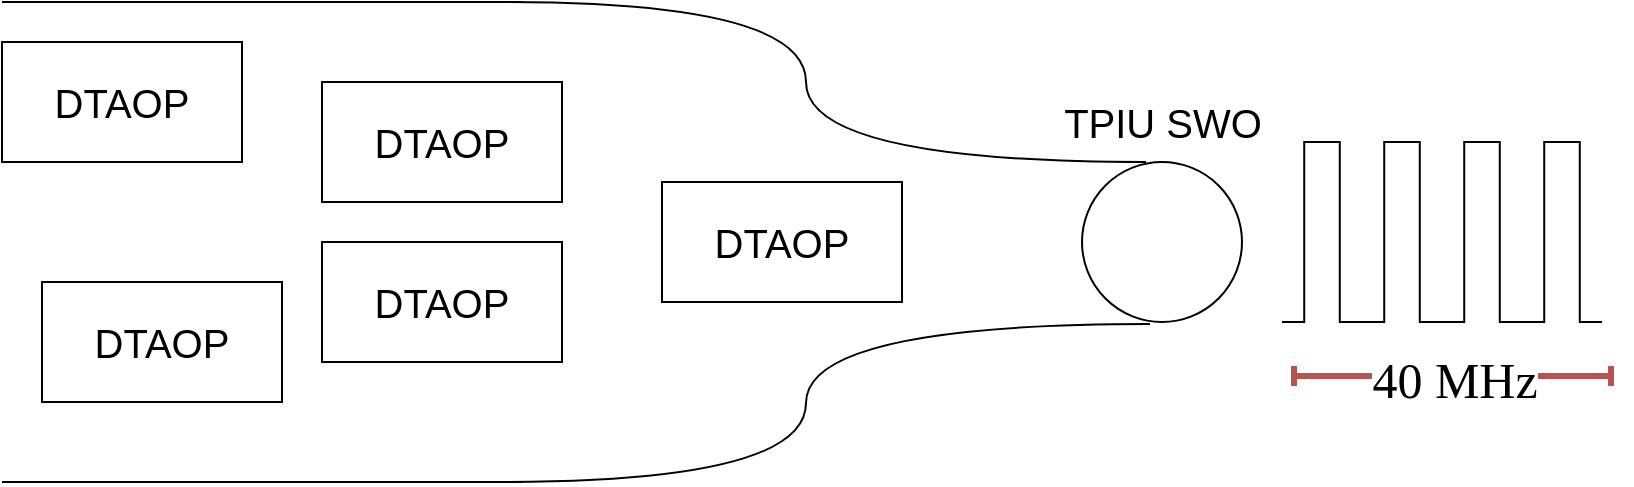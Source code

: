 <mxfile>
    <diagram id="q2DVhdif-uAZCMf11Qek" name="Page-1">
        <mxGraphModel dx="2059" dy="598" grid="1" gridSize="10" guides="1" tooltips="1" connect="1" arrows="1" fold="1" page="1" pageScale="1" pageWidth="827" pageHeight="1169" math="0" shadow="0">
            <root>
                <mxCell id="0"/>
                <mxCell id="1" parent="0"/>
                <mxCell id="2" value="" style="endArrow=none;html=1;edgeStyle=orthogonalEdgeStyle;curved=1;" parent="1" edge="1">
                    <mxGeometry width="50" height="50" relative="1" as="geometry">
                        <mxPoint x="242" y="200" as="sourcePoint"/>
                        <mxPoint x="562" y="280" as="targetPoint"/>
                        <Array as="points">
                            <mxPoint x="392" y="200"/>
                            <mxPoint x="392" y="280"/>
                        </Array>
                    </mxGeometry>
                </mxCell>
                <mxCell id="3" value="" style="endArrow=none;html=1;edgeStyle=orthogonalEdgeStyle;curved=1;" parent="1" edge="1">
                    <mxGeometry width="50" height="50" relative="1" as="geometry">
                        <mxPoint x="240" y="440" as="sourcePoint"/>
                        <mxPoint x="564" y="361" as="targetPoint"/>
                        <Array as="points">
                            <mxPoint x="392" y="440"/>
                            <mxPoint x="392" y="361"/>
                        </Array>
                    </mxGeometry>
                </mxCell>
                <mxCell id="4" value="&lt;font style=&quot;font-size: 20px&quot;&gt;TPIU SWO&lt;/font&gt;" style="text;html=1;align=center;verticalAlign=middle;resizable=0;points=[];autosize=1;strokeColor=none;fillColor=none;" parent="1" vertex="1">
                    <mxGeometry x="515" y="250" width="110" height="20" as="geometry"/>
                </mxCell>
                <mxCell id="5" value="DTAOP" style="rounded=0;whiteSpace=wrap;html=1;fontSize=20;" parent="1" vertex="1">
                    <mxGeometry x="320" y="290" width="120" height="60" as="geometry"/>
                </mxCell>
                <mxCell id="6" value="DTAOP" style="rounded=0;whiteSpace=wrap;html=1;fontSize=20;" parent="1" vertex="1">
                    <mxGeometry x="150" y="240" width="120" height="60" as="geometry"/>
                </mxCell>
                <mxCell id="7" value="DTAOP" style="rounded=0;whiteSpace=wrap;html=1;fontSize=20;" parent="1" vertex="1">
                    <mxGeometry x="150" y="320" width="120" height="60" as="geometry"/>
                </mxCell>
                <mxCell id="8" value="DTAOP" style="rounded=0;whiteSpace=wrap;html=1;fontSize=20;" parent="1" vertex="1">
                    <mxGeometry x="10" y="340" width="120" height="60" as="geometry"/>
                </mxCell>
                <mxCell id="9" value="DTAOP" style="rounded=0;whiteSpace=wrap;html=1;fontSize=20;" parent="1" vertex="1">
                    <mxGeometry x="-10" y="220" width="120" height="60" as="geometry"/>
                </mxCell>
                <mxCell id="10" value="" style="ellipse;whiteSpace=wrap;html=1;" parent="1" vertex="1">
                    <mxGeometry x="530" y="280" width="80" height="80" as="geometry"/>
                </mxCell>
                <mxCell id="12" value="" style="pointerEvents=1;verticalLabelPosition=bottom;shadow=0;dashed=0;align=center;html=1;verticalAlign=top;shape=mxgraph.electrical.waveforms.pulse_1;fontFamily=Lucida Console;fontSize=30;" parent="1" vertex="1">
                    <mxGeometry x="630" y="270" width="40" height="90" as="geometry"/>
                </mxCell>
                <mxCell id="13" value="" style="pointerEvents=1;verticalLabelPosition=bottom;shadow=0;dashed=0;align=center;html=1;verticalAlign=top;shape=mxgraph.electrical.waveforms.pulse_1;fontFamily=Lucida Console;fontSize=30;" parent="1" vertex="1">
                    <mxGeometry x="670" y="270" width="40" height="90" as="geometry"/>
                </mxCell>
                <mxCell id="14" value="" style="pointerEvents=1;verticalLabelPosition=bottom;shadow=0;dashed=0;align=center;html=1;verticalAlign=top;shape=mxgraph.electrical.waveforms.pulse_1;fontFamily=Lucida Console;fontSize=30;" parent="1" vertex="1">
                    <mxGeometry x="710" y="270" width="40" height="90" as="geometry"/>
                </mxCell>
                <mxCell id="15" value="" style="pointerEvents=1;verticalLabelPosition=bottom;shadow=0;dashed=0;align=center;html=1;verticalAlign=top;shape=mxgraph.electrical.waveforms.pulse_1;fontFamily=Lucida Console;fontSize=30;" parent="1" vertex="1">
                    <mxGeometry x="750" y="270" width="40" height="90" as="geometry"/>
                </mxCell>
                <mxCell id="16" value="&lt;font style=&quot;font-size: 25px&quot;&gt;40 MHz&lt;/font&gt;" style="endArrow=baseDash;html=1;fontFamily=Lucida Console;fontSize=30;strokeWidth=3;startArrow=baseDash;startFill=0;endFill=0;edgeStyle=orthogonalEdgeStyle;fillColor=#f8cecc;strokeColor=#b85450;" parent="1" edge="1">
                    <mxGeometry width="50" height="50" relative="1" as="geometry">
                        <mxPoint x="636" y="387" as="sourcePoint"/>
                        <mxPoint x="794.5" y="387" as="targetPoint"/>
                    </mxGeometry>
                </mxCell>
                <mxCell id="18" value="" style="endArrow=none;html=1;fontSize=20;curved=1;" parent="1" edge="1">
                    <mxGeometry width="50" height="50" relative="1" as="geometry">
                        <mxPoint x="-10" y="200" as="sourcePoint"/>
                        <mxPoint x="250" y="200" as="targetPoint"/>
                    </mxGeometry>
                </mxCell>
                <mxCell id="19" value="" style="endArrow=none;html=1;fontSize=20;curved=1;" parent="1" edge="1">
                    <mxGeometry width="50" height="50" relative="1" as="geometry">
                        <mxPoint x="-10.0" y="440" as="sourcePoint"/>
                        <mxPoint x="250" y="440" as="targetPoint"/>
                    </mxGeometry>
                </mxCell>
            </root>
        </mxGraphModel>
    </diagram>
</mxfile>
